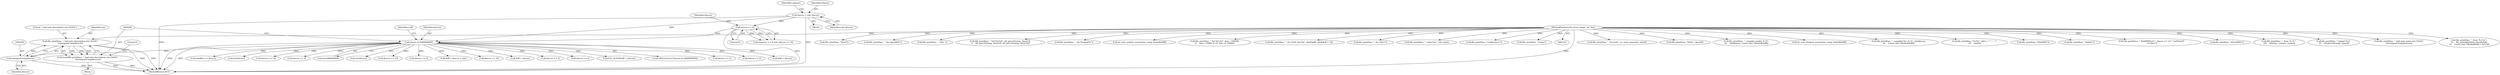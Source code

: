 digraph "0_file_ce90e05774dd77d86cfc8dfa6da57b32816841c4_2@pointer" {
"1000205" [label="(Call,file_printf(ms, \", bad note description size 0x%lx\",\n\t\t(unsigned long)descsz))"];
"1000117" [label="(MethodParameterIn,struct magic_set *ms)"];
"1000208" [label="(Call,(unsigned long)descsz)"];
"1000199" [label="(Call,descsz & 0x80000000)"];
"1000172" [label="(Call,descsz == 0)"];
"1000164" [label="(Call,descsz = xnh_descsz)"];
"1000203" [label="(Call,(void)file_printf(ms, \", bad note description size 0x%lx\",\n\t\t(unsigned long)descsz))"];
"1000963" [label="(Call,file_printf(ms, \", %s-style\", os_style_names[os_style]))"];
"1000199" [label="(Call,descsz & 0x80000000)"];
"1000238" [label="(Call,doff + descsz > size)"];
"1000206" [label="(Identifier,ms)"];
"1000117" [label="(MethodParameterIn,struct magic_set *ms)"];
"1000509" [label="(Call,file_printf(ms, \"%02x\", desc[i]))"];
"1000680" [label="(Call,file_printf(ms, \", compiler model: %.*s\",\n\t\t\t    (int)descsz, (const char *)&nbuf[doff]))"];
"1000210" [label="(Identifier,descsz)"];
"1000736" [label="(Call,do_note_freebsd_version(ms, swap, &nbuf[doff]))"];
"1000465" [label="(Call,descsz == 16)"];
"1000239" [label="(Call,doff + descsz)"];
"1000660" [label="(Call,file_printf(ms, \", compiled for: %.*s\", (int)descsz,\n\t\t\t    (const char *)&nbuf[doff]))"];
"1000174" [label="(Literal,0)"];
"1000125" [label="(Block,)"];
"1000603" [label="(Call,file_printf(ms, \"%s%s\", did++ ? \",\" : \"\",\n \t\t\t    pax[i]))"];
"1000639" [label="(Call,descsz == 4)"];
"1000769" [label="(Call,descsz == 4)"];
"1000205" [label="(Call,file_printf(ms, \", bad note description size 0x%lx\",\n\t\t(unsigned long)descsz))"];
"1000233" [label="(Call,ELF_ALIGN(doff + descsz))"];
"1000396" [label="(Call,file_printf(ms, \"kNetBSD\"))"];
"1000198" [label="(ControlStructure,if (descsz & 0x80000000))"];
"1000208" [label="(Call,(unsigned long)descsz)"];
"1000374" [label="(Call,file_printf(ms, \"Solaris\"))"];
"1000173" [label="(Identifier,descsz)"];
"1000476" [label="(Call,file_printf(ms, \", BuildID[%s]=\", descsz == 16 ? \"md5/uuid\" :\n\t\t\"sha1\"))"];
"1000214" [label="(Identifier,noff)"];
"1000203" [label="(Call,(void)file_printf(ms, \", bad note description size 0x%lx\",\n\t\t(unsigned long)descsz))"];
"1000212" [label="(Literal,0)"];
"1000283" [label="(Call,descsz == 2)"];
"1000164" [label="(Call,descsz = xnh_descsz)"];
"1000385" [label="(Call,file_printf(ms, \"kFreeBSD\"))"];
"1000543" [label="(Call,descsz == 4)"];
"1001221" [label="(Call,file_printf(ms, \", from '%.*s'\",\n \t\t\t\t    (int)(cp - cname), cname))"];
"1000172" [label="(Call,descsz == 0)"];
"1001023" [label="(Call,file_printf(ms, \" (signal %u)\",\n \t\t\t    elf_getu32(swap, signo)))"];
"1000234" [label="(Call,doff + descsz)"];
"1000190" [label="(Call,file_printf(ms, \", bad note name size 0x%lx\",\n\t\t(unsigned long)namesz))"];
"1000989" [label="(Call,file_printf(ms, \", from '%.31s'\",\n \t\t\t    file_printable(sbuf, sizeof(sbuf),\n \t\t\t    (const char *)&nbuf[doff + 0x7c])))"];
"1001100" [label="(Call,reloffset >= descsz)"];
"1000363" [label="(Call,file_printf(ms, \"Hurd\"))"];
"1000663" [label="(Call,(int)descsz)"];
"1000480" [label="(Call,descsz == 16)"];
"1000808" [label="(Call,descsz == 4)"];
"1000170" [label="(Identifier,namesz)"];
"1000200" [label="(Identifier,descsz)"];
"1000775" [label="(Call,file_printf(ms, \", for OpenBSD\"))"];
"1000202" [label="(Block,)"];
"1000574" [label="(Call,file_printf(ms, \", PaX: \"))"];
"1000201" [label="(Literal,0x80000000)"];
"1000416" [label="(Call,file_printf(ms, \" %d.%d.%d\", elf_getu32(swap, desc[1]),\n \t\t    elf_getu32(swap, desc[2]), elf_getu32(swap, desc[3])))"];
"1000168" [label="(Call,(namesz == 0) && (descsz == 0))"];
"1000815" [label="(Call,file_printf(ms, \", for DragonFly\"))"];
"1000166" [label="(Identifier,xnh_descsz)"];
"1000643" [label="(Call,do_note_netbsd_version(ms, swap, &nbuf[doff]))"];
"1000840" [label="(Call,file_printf(ms, \" %d.%d.%d\", desc / 100000,\n\t\t    desc / 10000 % 10, desc % 10000))"];
"1000683" [label="(Call,(int)descsz)"];
"1000287" [label="(Call,file_printf(ms, \", for SuSE %d.%d\", nbuf[doff], nbuf[doff + 1]))"];
"1000335" [label="(Call,file_printf(ms, \", for GNU/\"))"];
"1000700" [label="(Call,file_printf(ms, \", note=%u\", xnh_type))"];
"1000407" [label="(Call,file_printf(ms, \"<unknown>\"))"];
"1000318" [label="(Call,descsz == 16)"];
"1000165" [label="(Identifier,descsz)"];
"1000732" [label="(Call,descsz == 4)"];
"1001244" [label="(MethodReturn,RET)"];
"1000352" [label="(Call,file_printf(ms, \"Linux\"))"];
"1000207" [label="(Literal,\", bad note description size 0x%lx\")"];
"1000205" -> "1000203"  [label="AST: "];
"1000205" -> "1000208"  [label="CFG: "];
"1000206" -> "1000205"  [label="AST: "];
"1000207" -> "1000205"  [label="AST: "];
"1000208" -> "1000205"  [label="AST: "];
"1000203" -> "1000205"  [label="CFG: "];
"1000205" -> "1001244"  [label="DDG: "];
"1000205" -> "1001244"  [label="DDG: "];
"1000205" -> "1000203"  [label="DDG: "];
"1000205" -> "1000203"  [label="DDG: "];
"1000205" -> "1000203"  [label="DDG: "];
"1000117" -> "1000205"  [label="DDG: "];
"1000208" -> "1000205"  [label="DDG: "];
"1000117" -> "1000116"  [label="AST: "];
"1000117" -> "1001244"  [label="DDG: "];
"1000117" -> "1000190"  [label="DDG: "];
"1000117" -> "1000287"  [label="DDG: "];
"1000117" -> "1000335"  [label="DDG: "];
"1000117" -> "1000352"  [label="DDG: "];
"1000117" -> "1000363"  [label="DDG: "];
"1000117" -> "1000374"  [label="DDG: "];
"1000117" -> "1000385"  [label="DDG: "];
"1000117" -> "1000396"  [label="DDG: "];
"1000117" -> "1000407"  [label="DDG: "];
"1000117" -> "1000416"  [label="DDG: "];
"1000117" -> "1000476"  [label="DDG: "];
"1000117" -> "1000509"  [label="DDG: "];
"1000117" -> "1000574"  [label="DDG: "];
"1000117" -> "1000603"  [label="DDG: "];
"1000117" -> "1000643"  [label="DDG: "];
"1000117" -> "1000660"  [label="DDG: "];
"1000117" -> "1000680"  [label="DDG: "];
"1000117" -> "1000700"  [label="DDG: "];
"1000117" -> "1000736"  [label="DDG: "];
"1000117" -> "1000775"  [label="DDG: "];
"1000117" -> "1000815"  [label="DDG: "];
"1000117" -> "1000840"  [label="DDG: "];
"1000117" -> "1000963"  [label="DDG: "];
"1000117" -> "1000989"  [label="DDG: "];
"1000117" -> "1001023"  [label="DDG: "];
"1000117" -> "1001221"  [label="DDG: "];
"1000208" -> "1000210"  [label="CFG: "];
"1000209" -> "1000208"  [label="AST: "];
"1000210" -> "1000208"  [label="AST: "];
"1000208" -> "1001244"  [label="DDG: "];
"1000199" -> "1000208"  [label="DDG: "];
"1000199" -> "1000198"  [label="AST: "];
"1000199" -> "1000201"  [label="CFG: "];
"1000200" -> "1000199"  [label="AST: "];
"1000201" -> "1000199"  [label="AST: "];
"1000204" -> "1000199"  [label="CFG: "];
"1000214" -> "1000199"  [label="CFG: "];
"1000199" -> "1001244"  [label="DDG: "];
"1000199" -> "1001244"  [label="DDG: "];
"1000172" -> "1000199"  [label="DDG: "];
"1000164" -> "1000199"  [label="DDG: "];
"1000199" -> "1000233"  [label="DDG: "];
"1000199" -> "1000234"  [label="DDG: "];
"1000199" -> "1000238"  [label="DDG: "];
"1000199" -> "1000239"  [label="DDG: "];
"1000199" -> "1000283"  [label="DDG: "];
"1000199" -> "1000318"  [label="DDG: "];
"1000199" -> "1000465"  [label="DDG: "];
"1000199" -> "1000480"  [label="DDG: "];
"1000199" -> "1000543"  [label="DDG: "];
"1000199" -> "1000639"  [label="DDG: "];
"1000199" -> "1000663"  [label="DDG: "];
"1000199" -> "1000683"  [label="DDG: "];
"1000199" -> "1000732"  [label="DDG: "];
"1000199" -> "1000769"  [label="DDG: "];
"1000199" -> "1000808"  [label="DDG: "];
"1000199" -> "1001100"  [label="DDG: "];
"1000172" -> "1000168"  [label="AST: "];
"1000172" -> "1000174"  [label="CFG: "];
"1000173" -> "1000172"  [label="AST: "];
"1000174" -> "1000172"  [label="AST: "];
"1000168" -> "1000172"  [label="CFG: "];
"1000172" -> "1001244"  [label="DDG: "];
"1000172" -> "1000168"  [label="DDG: "];
"1000172" -> "1000168"  [label="DDG: "];
"1000164" -> "1000172"  [label="DDG: "];
"1000164" -> "1000125"  [label="AST: "];
"1000164" -> "1000166"  [label="CFG: "];
"1000165" -> "1000164"  [label="AST: "];
"1000166" -> "1000164"  [label="AST: "];
"1000170" -> "1000164"  [label="CFG: "];
"1000164" -> "1001244"  [label="DDG: "];
"1000164" -> "1001244"  [label="DDG: "];
"1000203" -> "1000202"  [label="AST: "];
"1000204" -> "1000203"  [label="AST: "];
"1000212" -> "1000203"  [label="CFG: "];
"1000203" -> "1001244"  [label="DDG: "];
"1000203" -> "1001244"  [label="DDG: "];
}
